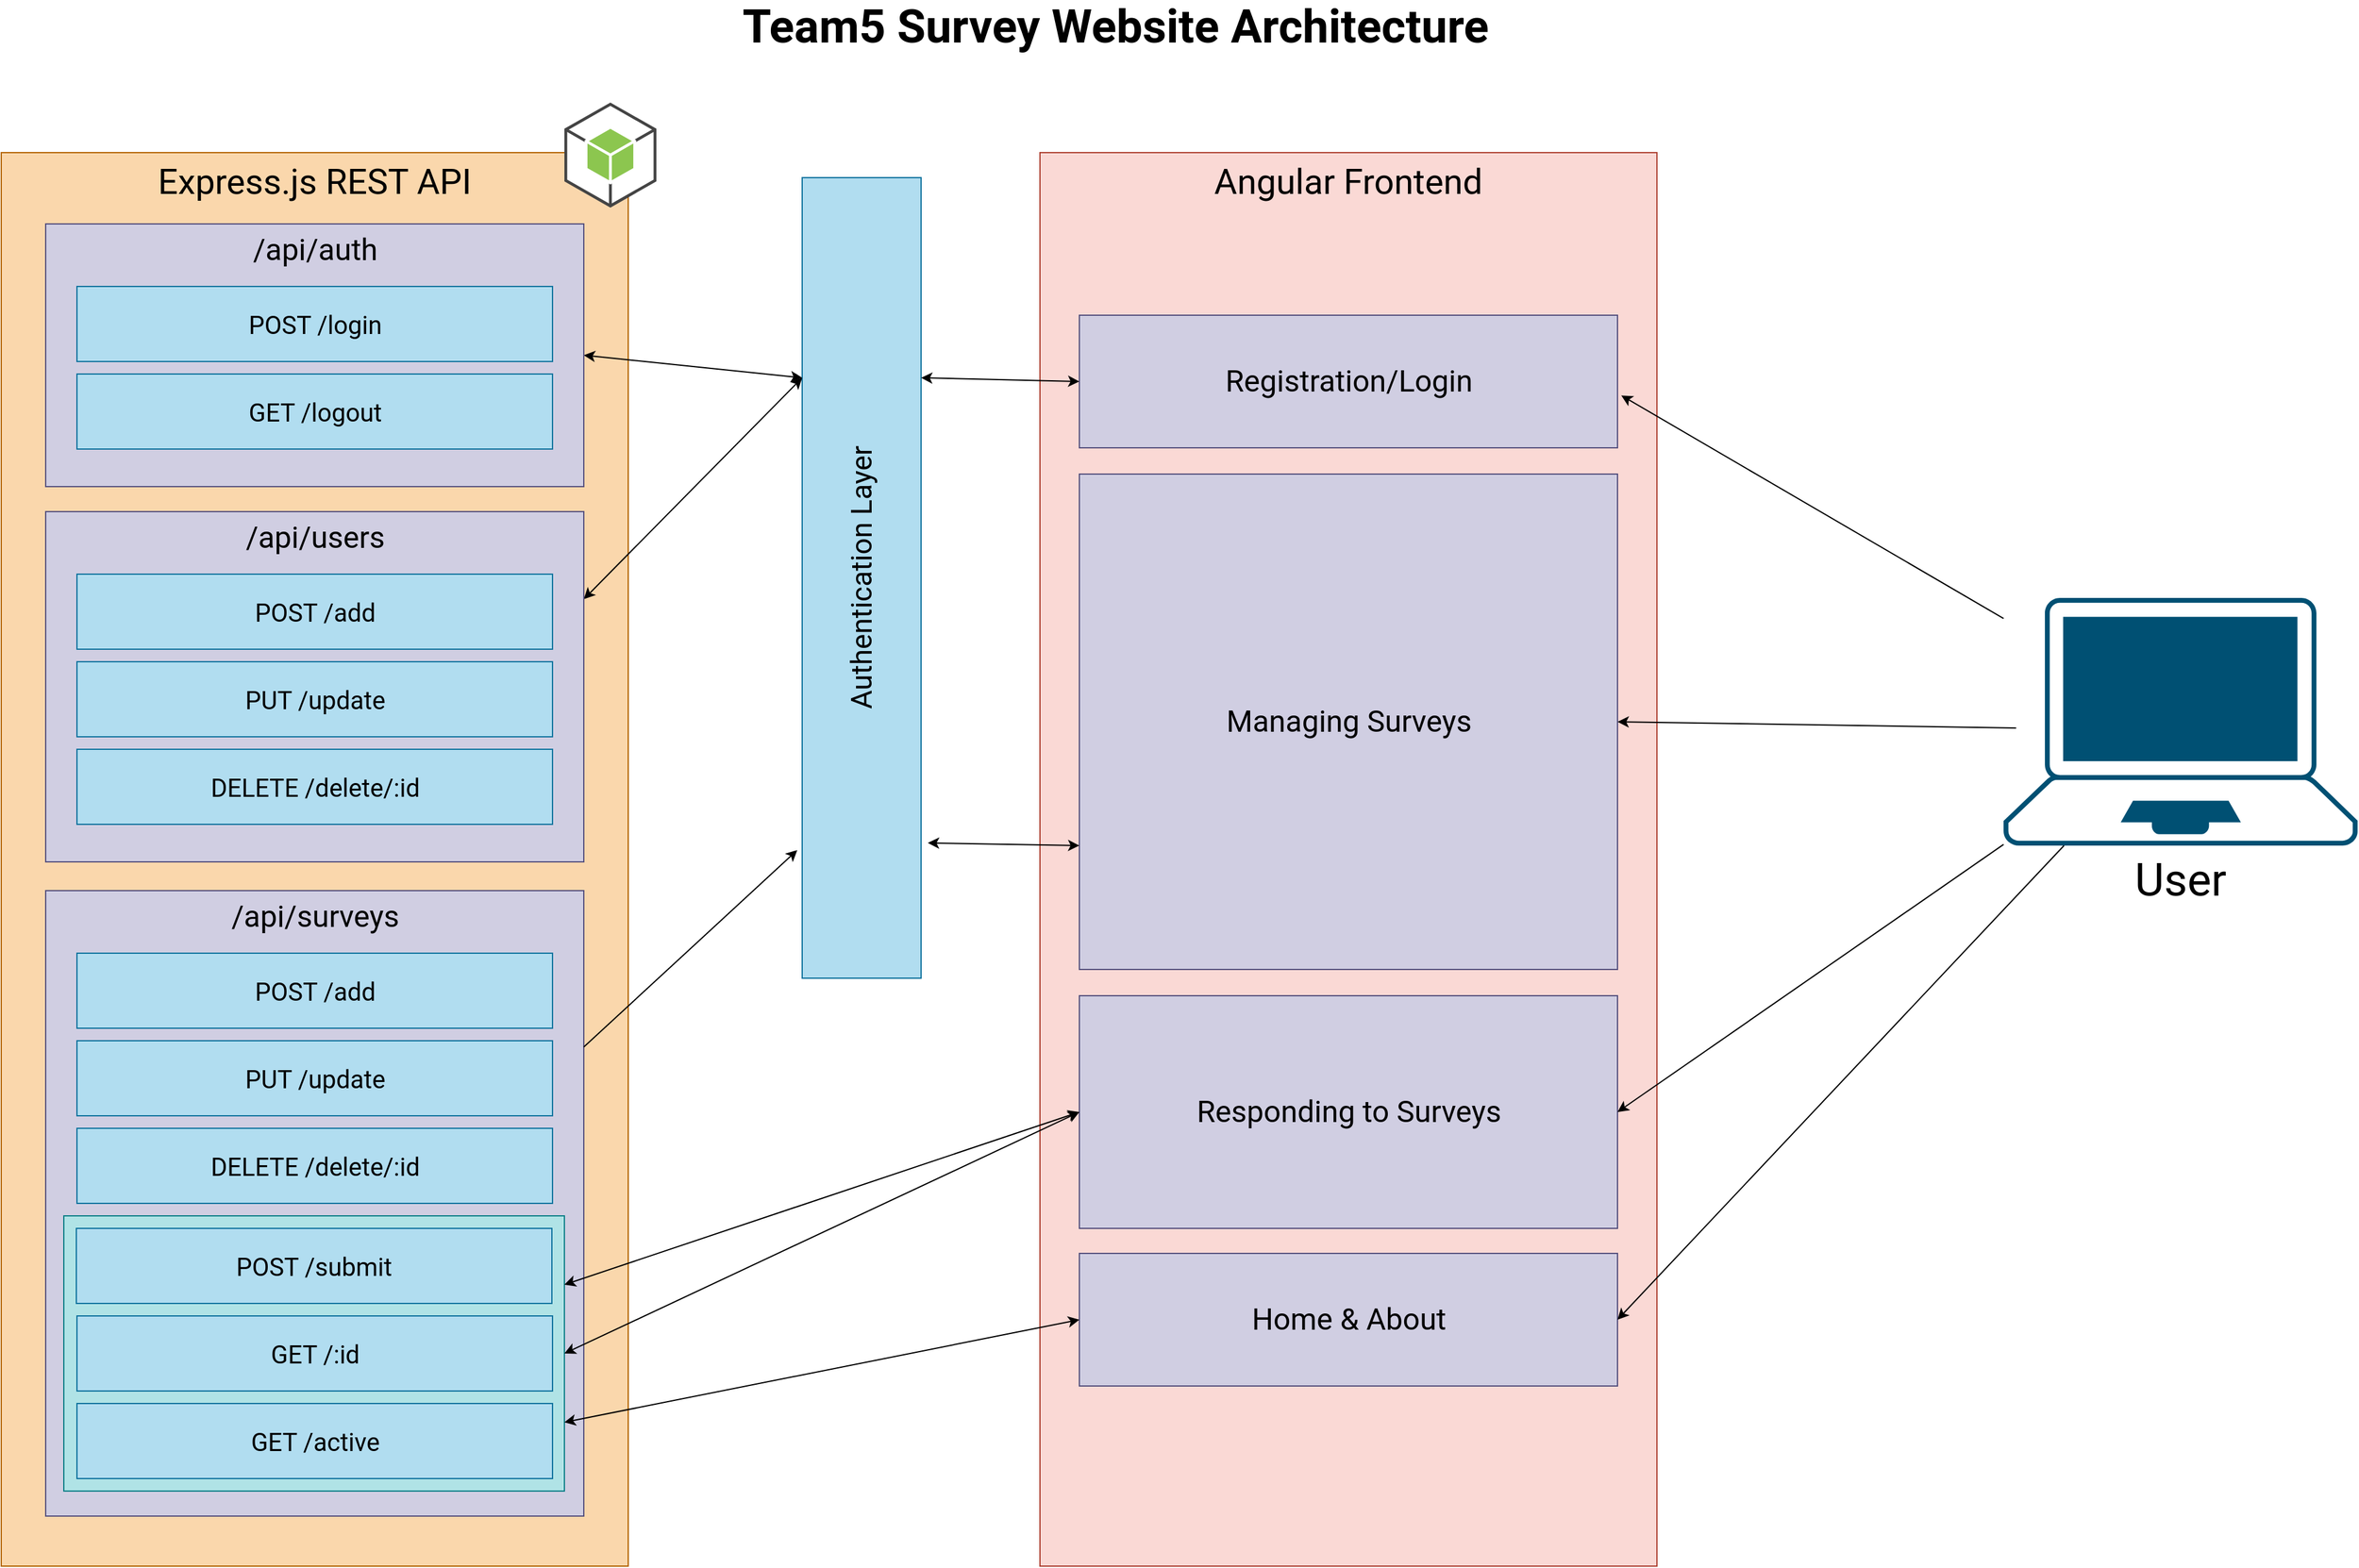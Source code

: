 <mxfile version="13.9.2" type="github"><diagram name="Page-1" id="e3a06f82-3646-2815-327d-82caf3d4e204"><mxGraphModel dx="2370" dy="1390" grid="1" gridSize="10" guides="1" tooltips="1" connect="1" arrows="1" fold="1" page="1" pageScale="1.5" pageWidth="1169" pageHeight="826" background="none" math="0" shadow="0"><root><mxCell id="0" style=";html=1;"/><mxCell id="1" style=";html=1;" parent="0"/><mxCell id="6a7d8f32e03d9370-57" value="Express.js REST API" style="whiteSpace=wrap;html=1;fillColor=#fad7ac;fontSize=28;strokeColor=#b46504;verticalAlign=top;fontFamily=Roboto;fontSource=https%3A%2F%2Ffonts.googleapis.com%2Fcss%3Ffamily%3DRoboto;" parent="1" vertex="1"><mxGeometry x="40" y="150" width="501" height="1130" as="geometry"/></mxCell><mxCell id="6a7d8f32e03d9370-62" value="Team5 Survey Website Architecture" style="text;strokeColor=none;fillColor=none;html=1;fontSize=37;fontStyle=1;verticalAlign=middle;align=center;fontFamily=Roboto;fontSource=https%3A%2F%2Ffonts.googleapis.com%2Fcss%3Ffamily%3DRoboto;" parent="1" vertex="1"><mxGeometry x="499" y="30" width="861" height="40" as="geometry"/></mxCell><mxCell id="kptSw3XtlpsQiDUrr_kZ-16" value="Authentication Layer" style="whiteSpace=wrap;html=1;fillColor=#b1ddf0;fontSize=23;strokeColor=#10739e;verticalAlign=middle;fontFamily=Roboto;fontSource=https%3A%2F%2Ffonts.googleapis.com%2Fcss%3Ffamily%3DRoboto;direction=north;horizontal=0;" parent="1" vertex="1"><mxGeometry x="680" y="170" width="95" height="640" as="geometry"/></mxCell><mxCell id="kptSw3XtlpsQiDUrr_kZ-3" value="User" style="points=[[0.13,0.02,0],[0.5,0,0],[0.87,0.02,0],[0.885,0.4,0],[0.985,0.985,0],[0.5,1,0],[0.015,0.985,0],[0.115,0.4,0]];verticalLabelPosition=bottom;html=1;verticalAlign=top;aspect=fixed;align=center;pointerEvents=1;shape=mxgraph.cisco19.laptop;fillColor=#005073;strokeColor=none;fontFamily=Roboto;fontSource=https%3A%2F%2Ffonts.googleapis.com%2Fcss%3Ffamily%3DRoboto;fontSize=36;" parent="1" vertex="1"><mxGeometry x="1640" y="506" width="282.86" height="198" as="geometry"/></mxCell><mxCell id="6a7d8f32e03d9370-61" value="Angular Frontend" style="whiteSpace=wrap;html=1;fillColor=#fad9d5;fontSize=28;strokeColor=#ae4132;verticalAlign=top;fontFamily=Roboto;fontSource=https%3A%2F%2Ffonts.googleapis.com%2Fcss%3Ffamily%3DRoboto;" parent="1" vertex="1"><mxGeometry x="870" y="150" width="493" height="1130" as="geometry"/></mxCell><mxCell id="kptSw3XtlpsQiDUrr_kZ-4" value="Registration/Login" style="whiteSpace=wrap;html=1;fillColor=#d0cee2;fontSize=24;strokeColor=#56517e;verticalAlign=middle;fontFamily=Roboto;fontSource=https%3A%2F%2Ffonts.googleapis.com%2Fcss%3Ffamily%3DRoboto;" parent="1" vertex="1"><mxGeometry x="901.5" y="280" width="430" height="106" as="geometry"/></mxCell><mxCell id="kptSw3XtlpsQiDUrr_kZ-5" value="Managing Surveys" style="whiteSpace=wrap;html=1;fillColor=#d0cee2;fontSize=24;strokeColor=#56517e;verticalAlign=middle;fontFamily=Roboto;fontSource=https%3A%2F%2Ffonts.googleapis.com%2Fcss%3Ffamily%3DRoboto;" parent="1" vertex="1"><mxGeometry x="901.5" y="407" width="430" height="396" as="geometry"/></mxCell><mxCell id="kptSw3XtlpsQiDUrr_kZ-6" value="Responding to Surveys" style="whiteSpace=wrap;html=1;fillColor=#d0cee2;fontSize=24;strokeColor=#56517e;verticalAlign=middle;fontFamily=Roboto;fontSource=https%3A%2F%2Ffonts.googleapis.com%2Fcss%3Ffamily%3DRoboto;" parent="1" vertex="1"><mxGeometry x="901.5" y="824" width="430" height="186" as="geometry"/></mxCell><mxCell id="kptSw3XtlpsQiDUrr_kZ-7" value="Home &amp;amp; About" style="whiteSpace=wrap;html=1;fillColor=#d0cee2;fontSize=24;strokeColor=#56517e;verticalAlign=middle;fontFamily=Roboto;fontSource=https%3A%2F%2Ffonts.googleapis.com%2Fcss%3Ffamily%3DRoboto;" parent="1" vertex="1"><mxGeometry x="901.5" y="1030" width="430" height="106" as="geometry"/></mxCell><mxCell id="kptSw3XtlpsQiDUrr_kZ-12" value="" style="endArrow=classic;html=1;fontFamily=Roboto;fontSource=https%3A%2F%2Ffonts.googleapis.com%2Fcss%3Ffamily%3DRoboto;fontSize=24;entryX=1.007;entryY=0.605;entryDx=0;entryDy=0;entryPerimeter=0;" parent="1" source="kptSw3XtlpsQiDUrr_kZ-3" target="kptSw3XtlpsQiDUrr_kZ-4" edge="1"><mxGeometry width="50" height="50" relative="1" as="geometry"><mxPoint x="1440" y="550" as="sourcePoint"/><mxPoint x="1490" y="500" as="targetPoint"/></mxGeometry></mxCell><mxCell id="kptSw3XtlpsQiDUrr_kZ-13" value="" style="endArrow=classic;html=1;fontFamily=Roboto;fontSource=https%3A%2F%2Ffonts.googleapis.com%2Fcss%3Ffamily%3DRoboto;fontSize=24;entryX=1;entryY=0.5;entryDx=0;entryDy=0;" parent="1" target="kptSw3XtlpsQiDUrr_kZ-5" edge="1"><mxGeometry width="50" height="50" relative="1" as="geometry"><mxPoint x="1650" y="610" as="sourcePoint"/><mxPoint x="1360.0" y="390.0" as="targetPoint"/></mxGeometry></mxCell><mxCell id="kptSw3XtlpsQiDUrr_kZ-14" value="" style="endArrow=classic;html=1;fontFamily=Roboto;fontSource=https%3A%2F%2Ffonts.googleapis.com%2Fcss%3Ffamily%3DRoboto;fontSize=24;entryX=1;entryY=0.5;entryDx=0;entryDy=0;" parent="1" source="kptSw3XtlpsQiDUrr_kZ-3" target="kptSw3XtlpsQiDUrr_kZ-6" edge="1"><mxGeometry width="50" height="50" relative="1" as="geometry"><mxPoint x="1630" y="703" as="sourcePoint"/><mxPoint x="1341.5" y="423" as="targetPoint"/></mxGeometry></mxCell><mxCell id="kptSw3XtlpsQiDUrr_kZ-15" value="" style="endArrow=classic;html=1;fontFamily=Roboto;fontSource=https%3A%2F%2Ffonts.googleapis.com%2Fcss%3Ffamily%3DRoboto;fontSize=24;entryX=1;entryY=0.5;entryDx=0;entryDy=0;" parent="1" source="kptSw3XtlpsQiDUrr_kZ-3" target="kptSw3XtlpsQiDUrr_kZ-7" edge="1"><mxGeometry width="50" height="50" relative="1" as="geometry"><mxPoint x="1650" y="523.517" as="sourcePoint"/><mxPoint x="1341.5" y="553.0" as="targetPoint"/></mxGeometry></mxCell><mxCell id="kptSw3XtlpsQiDUrr_kZ-2" value="" style="shape=image;html=1;verticalAlign=top;verticalLabelPosition=bottom;labelBackgroundColor=#ffffff;imageAspect=0;aspect=fixed;image=https://cdn3.iconfinder.com/data/icons/logos-3/250/angular-128.png" parent="1" vertex="1"><mxGeometry x="1293" y="120" width="128" height="128" as="geometry"/></mxCell><mxCell id="kptSw3XtlpsQiDUrr_kZ-18" value="" style="endArrow=classic;html=1;fontFamily=Roboto;fontSource=https%3A%2F%2Ffonts.googleapis.com%2Fcss%3Ffamily%3DRoboto;fontSize=28;entryX=0.169;entryY=1.057;entryDx=0;entryDy=0;exitX=0;exitY=0.75;exitDx=0;exitDy=0;startArrow=classic;startFill=1;entryPerimeter=0;" parent="1" source="kptSw3XtlpsQiDUrr_kZ-5" target="kptSw3XtlpsQiDUrr_kZ-16" edge="1"><mxGeometry width="50" height="50" relative="1" as="geometry"><mxPoint x="886.79" y="412.44" as="sourcePoint"/><mxPoint x="795" y="410" as="targetPoint"/></mxGeometry></mxCell><mxCell id="kptSw3XtlpsQiDUrr_kZ-30" value="/api/surveys" style="whiteSpace=wrap;html=1;fillColor=#d0cee2;fontSize=24;verticalAlign=top;fontFamily=Roboto;fontSource=https%3A%2F%2Ffonts.googleapis.com%2Fcss%3Ffamily%3DRoboto;strokeColor=#56517e;" parent="1" vertex="1"><mxGeometry x="75.5" y="740" width="430" height="500" as="geometry"/></mxCell><mxCell id="kptSw3XtlpsQiDUrr_kZ-31" value="POST /add" style="whiteSpace=wrap;html=1;fillColor=#b1ddf0;fontSize=20;verticalAlign=middle;fontFamily=Roboto;fontSource=https%3A%2F%2Ffonts.googleapis.com%2Fcss%3Ffamily%3DRoboto;strokeColor=#10739e;" parent="1" vertex="1"><mxGeometry x="100.5" y="790" width="380" height="60" as="geometry"/></mxCell><mxCell id="kptSw3XtlpsQiDUrr_kZ-32" value="PUT /update" style="whiteSpace=wrap;html=1;fillColor=#b1ddf0;fontSize=20;verticalAlign=middle;fontFamily=Roboto;fontSource=https%3A%2F%2Ffonts.googleapis.com%2Fcss%3Ffamily%3DRoboto;strokeColor=#10739e;" parent="1" vertex="1"><mxGeometry x="100.5" y="860" width="380" height="60" as="geometry"/></mxCell><mxCell id="kptSw3XtlpsQiDUrr_kZ-33" value="&lt;span&gt;DELETE /delete/:id&lt;/span&gt;" style="whiteSpace=wrap;html=1;fillColor=#b1ddf0;fontSize=20;verticalAlign=middle;fontFamily=Roboto;fontSource=https%3A%2F%2Ffonts.googleapis.com%2Fcss%3Ffamily%3DRoboto;strokeColor=#10739e;" parent="1" vertex="1"><mxGeometry x="100.5" y="930" width="380" height="60" as="geometry"/></mxCell><mxCell id="kptSw3XtlpsQiDUrr_kZ-36" value="" style="endArrow=classic;html=1;fontFamily=Roboto;fontSource=https%3A%2F%2Ffonts.googleapis.com%2Fcss%3Ffamily%3DRoboto;fontSize=20;exitX=0.75;exitY=0;exitDx=0;exitDy=0;entryX=1;entryY=0.5;entryDx=0;entryDy=0;startArrow=classic;startFill=1;" parent="1" source="kptSw3XtlpsQiDUrr_kZ-16" target="kptSw3XtlpsQiDUrr_kZ-22" edge="1"><mxGeometry width="50" height="50" relative="1" as="geometry"><mxPoint x="660" y="410" as="sourcePoint"/><mxPoint x="710" y="360" as="targetPoint"/></mxGeometry></mxCell><mxCell id="kptSw3XtlpsQiDUrr_kZ-37" value="" style="endArrow=classic;html=1;fontFamily=Roboto;fontSource=https%3A%2F%2Ffonts.googleapis.com%2Fcss%3Ffamily%3DRoboto;fontSize=20;exitX=0.75;exitY=0;exitDx=0;exitDy=0;entryX=1;entryY=0.25;entryDx=0;entryDy=0;startArrow=classic;startFill=1;" parent="1" source="kptSw3XtlpsQiDUrr_kZ-16" target="kptSw3XtlpsQiDUrr_kZ-26" edge="1"><mxGeometry width="50" height="50" relative="1" as="geometry"><mxPoint x="870" y="297.5" as="sourcePoint"/><mxPoint x="515.5" y="269.5" as="targetPoint"/></mxGeometry></mxCell><mxCell id="kptSw3XtlpsQiDUrr_kZ-39" value="" style="whiteSpace=wrap;html=1;fillColor=#b0e3e6;fontSize=24;verticalAlign=top;fontFamily=Roboto;fontSource=https%3A%2F%2Ffonts.googleapis.com%2Fcss%3Ffamily%3DRoboto;strokeColor=#0e8088;" parent="1" vertex="1"><mxGeometry x="90" y="1000" width="400" height="220" as="geometry"/></mxCell><mxCell id="kptSw3XtlpsQiDUrr_kZ-40" value="" style="group" parent="1" vertex="1" connectable="0"><mxGeometry x="75.5" y="437" width="430" height="280" as="geometry"/></mxCell><mxCell id="kptSw3XtlpsQiDUrr_kZ-26" value="/api/users" style="whiteSpace=wrap;html=1;fillColor=#d0cee2;fontSize=24;verticalAlign=top;fontFamily=Roboto;fontSource=https%3A%2F%2Ffonts.googleapis.com%2Fcss%3Ffamily%3DRoboto;strokeColor=#56517e;" parent="kptSw3XtlpsQiDUrr_kZ-40" vertex="1"><mxGeometry width="430" height="280" as="geometry"/></mxCell><mxCell id="kptSw3XtlpsQiDUrr_kZ-27" value="POST /add" style="whiteSpace=wrap;html=1;fillColor=#b1ddf0;fontSize=20;verticalAlign=middle;fontFamily=Roboto;fontSource=https%3A%2F%2Ffonts.googleapis.com%2Fcss%3Ffamily%3DRoboto;strokeColor=#10739e;" parent="kptSw3XtlpsQiDUrr_kZ-40" vertex="1"><mxGeometry x="25" y="50" width="380" height="60" as="geometry"/></mxCell><mxCell id="kptSw3XtlpsQiDUrr_kZ-28" value="PUT /update" style="whiteSpace=wrap;html=1;fillColor=#b1ddf0;fontSize=20;verticalAlign=middle;fontFamily=Roboto;fontSource=https%3A%2F%2Ffonts.googleapis.com%2Fcss%3Ffamily%3DRoboto;strokeColor=#10739e;" parent="kptSw3XtlpsQiDUrr_kZ-40" vertex="1"><mxGeometry x="25" y="120" width="380" height="60" as="geometry"/></mxCell><mxCell id="kptSw3XtlpsQiDUrr_kZ-29" value="DELETE /delete/:id" style="whiteSpace=wrap;html=1;fillColor=#b1ddf0;fontSize=20;verticalAlign=middle;fontFamily=Roboto;fontSource=https%3A%2F%2Ffonts.googleapis.com%2Fcss%3Ffamily%3DRoboto;strokeColor=#10739e;" parent="kptSw3XtlpsQiDUrr_kZ-40" vertex="1"><mxGeometry x="25" y="190" width="380" height="60" as="geometry"/></mxCell><mxCell id="kptSw3XtlpsQiDUrr_kZ-41" value="" style="group" parent="1" vertex="1" connectable="0"><mxGeometry x="75.5" y="207" width="430" height="210" as="geometry"/></mxCell><mxCell id="kptSw3XtlpsQiDUrr_kZ-22" value="/api/auth" style="whiteSpace=wrap;html=1;fillColor=#d0cee2;fontSize=24;verticalAlign=top;fontFamily=Roboto;fontSource=https%3A%2F%2Ffonts.googleapis.com%2Fcss%3Ffamily%3DRoboto;strokeColor=#56517e;" parent="kptSw3XtlpsQiDUrr_kZ-41" vertex="1"><mxGeometry width="430" height="210" as="geometry"/></mxCell><mxCell id="kptSw3XtlpsQiDUrr_kZ-23" value="POST /login" style="whiteSpace=wrap;html=1;fillColor=#b1ddf0;fontSize=20;verticalAlign=middle;fontFamily=Roboto;fontSource=https%3A%2F%2Ffonts.googleapis.com%2Fcss%3Ffamily%3DRoboto;strokeColor=#10739e;" parent="kptSw3XtlpsQiDUrr_kZ-41" vertex="1"><mxGeometry x="25" y="50" width="380" height="60" as="geometry"/></mxCell><mxCell id="kptSw3XtlpsQiDUrr_kZ-24" value="GET /logout" style="whiteSpace=wrap;html=1;fillColor=#b1ddf0;fontSize=20;verticalAlign=middle;fontFamily=Roboto;fontSource=https%3A%2F%2Ffonts.googleapis.com%2Fcss%3Ffamily%3DRoboto;strokeColor=#10739e;" parent="kptSw3XtlpsQiDUrr_kZ-41" vertex="1"><mxGeometry x="25" y="120" width="380" height="60" as="geometry"/></mxCell><mxCell id="kptSw3XtlpsQiDUrr_kZ-34" value="GET /:id" style="whiteSpace=wrap;html=1;fillColor=#b1ddf0;fontSize=20;verticalAlign=middle;fontFamily=Roboto;fontSource=https%3A%2F%2Ffonts.googleapis.com%2Fcss%3Ffamily%3DRoboto;strokeColor=#10739e;" parent="1" vertex="1"><mxGeometry x="100.5" y="1080" width="380" height="60" as="geometry"/></mxCell><mxCell id="kptSw3XtlpsQiDUrr_kZ-35" value="GET /active" style="whiteSpace=wrap;html=1;fillColor=#b1ddf0;fontSize=20;verticalAlign=middle;fontFamily=Roboto;fontSource=https%3A%2F%2Ffonts.googleapis.com%2Fcss%3Ffamily%3DRoboto;strokeColor=#10739e;" parent="1" vertex="1"><mxGeometry x="100.5" y="1150" width="380" height="60" as="geometry"/></mxCell><mxCell id="kptSw3XtlpsQiDUrr_kZ-42" value="" style="endArrow=classic;startArrow=classic;html=1;fontFamily=Roboto;fontSource=https%3A%2F%2Ffonts.googleapis.com%2Fcss%3Ffamily%3DRoboto;fontSize=20;exitX=0.75;exitY=1;exitDx=0;exitDy=0;entryX=0;entryY=0.5;entryDx=0;entryDy=0;" parent="1" source="kptSw3XtlpsQiDUrr_kZ-16" target="kptSw3XtlpsQiDUrr_kZ-4" edge="1"><mxGeometry width="50" height="50" relative="1" as="geometry"><mxPoint x="670" y="450" as="sourcePoint"/><mxPoint x="720" y="400" as="targetPoint"/></mxGeometry></mxCell><mxCell id="kptSw3XtlpsQiDUrr_kZ-43" value="" style="endArrow=classic;startArrow=classic;html=1;fontFamily=Roboto;fontSource=https%3A%2F%2Ffonts.googleapis.com%2Fcss%3Ffamily%3DRoboto;fontSize=20;entryX=0;entryY=0.5;entryDx=0;entryDy=0;exitX=1;exitY=0.75;exitDx=0;exitDy=0;" parent="1" source="kptSw3XtlpsQiDUrr_kZ-39" target="kptSw3XtlpsQiDUrr_kZ-7" edge="1"><mxGeometry width="50" height="50" relative="1" as="geometry"><mxPoint x="780" y="1110" as="sourcePoint"/><mxPoint x="830" y="1060" as="targetPoint"/></mxGeometry></mxCell><mxCell id="kptSw3XtlpsQiDUrr_kZ-44" value="" style="endArrow=classic;html=1;fontFamily=Roboto;fontSource=https%3A%2F%2Ffonts.googleapis.com%2Fcss%3Ffamily%3DRoboto;fontSize=20;entryX=0;entryY=0.5;entryDx=0;entryDy=0;exitX=1;exitY=0.25;exitDx=0;exitDy=0;startArrow=classic;startFill=1;" parent="1" source="kptSw3XtlpsQiDUrr_kZ-39" target="kptSw3XtlpsQiDUrr_kZ-6" edge="1"><mxGeometry width="50" height="50" relative="1" as="geometry"><mxPoint x="330" y="1038" as="sourcePoint"/><mxPoint x="620" y="960" as="targetPoint"/></mxGeometry></mxCell><mxCell id="kptSw3XtlpsQiDUrr_kZ-45" value="" style="endArrow=classic;html=1;fontFamily=Roboto;fontSource=https%3A%2F%2Ffonts.googleapis.com%2Fcss%3Ffamily%3DRoboto;fontSize=20;exitX=1;exitY=0.25;exitDx=0;exitDy=0;entryX=0.16;entryY=-0.041;entryDx=0;entryDy=0;entryPerimeter=0;" parent="1" source="kptSw3XtlpsQiDUrr_kZ-30" target="kptSw3XtlpsQiDUrr_kZ-16" edge="1"><mxGeometry width="50" height="50" relative="1" as="geometry"><mxPoint x="590" y="940" as="sourcePoint"/><mxPoint x="640" y="890" as="targetPoint"/></mxGeometry></mxCell><mxCell id="Mw6-vRCJ473cGa_tDo8p-1" value="" style="outlineConnect=0;dashed=0;verticalLabelPosition=bottom;verticalAlign=top;align=center;html=1;shape=mxgraph.aws3.android;fillColor=#8CC64F;gradientColor=none;fontFamily=Roboto;fontSource=https%3A%2F%2Ffonts.googleapis.com%2Fcss%3Ffamily%3DRoboto;fontSize=37;labelBackgroundColor=#FFFFFF;" parent="1" vertex="1"><mxGeometry x="490" y="110" width="73.5" height="84" as="geometry"/></mxCell><mxCell id="uwV4ESfkKqNyX6K-baud-1" value="POST /submit" style="whiteSpace=wrap;html=1;fillColor=#b1ddf0;fontSize=20;verticalAlign=middle;fontFamily=Roboto;fontSource=https%3A%2F%2Ffonts.googleapis.com%2Fcss%3Ffamily%3DRoboto;strokeColor=#10739e;" vertex="1" parent="1"><mxGeometry x="100" y="1010" width="380" height="60" as="geometry"/></mxCell><mxCell id="uwV4ESfkKqNyX6K-baud-3" value="" style="endArrow=classic;html=1;fontFamily=Roboto;fontSource=https%3A%2F%2Ffonts.googleapis.com%2Fcss%3Ffamily%3DRoboto;fontSize=20;exitX=1;exitY=0.5;exitDx=0;exitDy=0;startArrow=classic;startFill=1;entryX=0;entryY=0.5;entryDx=0;entryDy=0;" edge="1" parent="1" source="kptSw3XtlpsQiDUrr_kZ-39" target="kptSw3XtlpsQiDUrr_kZ-6"><mxGeometry width="50" height="50" relative="1" as="geometry"><mxPoint x="500" y="1065" as="sourcePoint"/><mxPoint x="840" y="1000" as="targetPoint"/></mxGeometry></mxCell></root></mxGraphModel></diagram></mxfile>